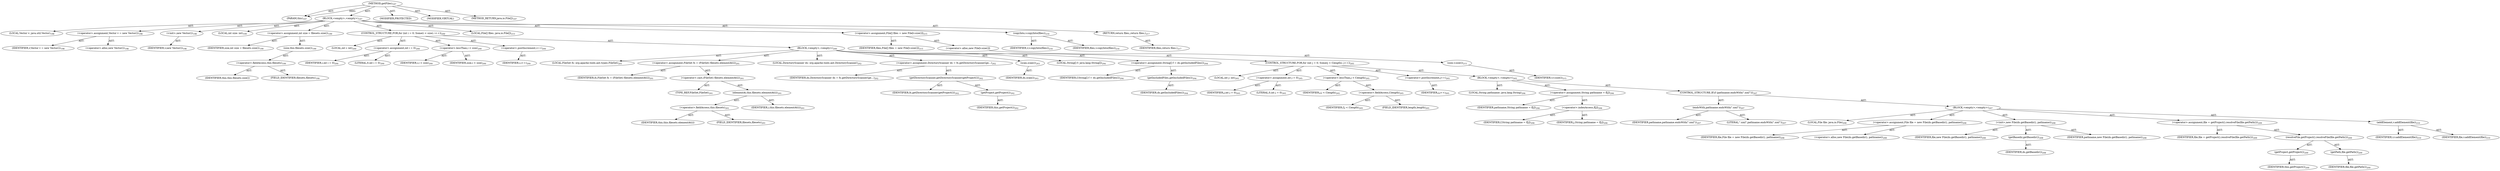 digraph "getFiles" {  
"111669149702" [label = <(METHOD,getFiles)<SUB>197</SUB>> ]
"115964116995" [label = <(PARAM,this)<SUB>197</SUB>> ]
"25769803789" [label = <(BLOCK,&lt;empty&gt;,&lt;empty&gt;)<SUB>197</SUB>> ]
"94489280519" [label = <(LOCAL,Vector v: java.util.Vector)<SUB>198</SUB>> ]
"30064771122" [label = <(&lt;operator&gt;.assignment,Vector v = new Vector())<SUB>198</SUB>> ]
"68719476787" [label = <(IDENTIFIER,v,Vector v = new Vector())<SUB>198</SUB>> ]
"30064771123" [label = <(&lt;operator&gt;.alloc,new Vector())<SUB>198</SUB>> ]
"30064771124" [label = <(&lt;init&gt;,new Vector())<SUB>198</SUB>> ]
"68719476788" [label = <(IDENTIFIER,v,new Vector())<SUB>198</SUB>> ]
"94489280520" [label = <(LOCAL,int size: int)<SUB>199</SUB>> ]
"30064771125" [label = <(&lt;operator&gt;.assignment,int size = filesets.size())<SUB>199</SUB>> ]
"68719476789" [label = <(IDENTIFIER,size,int size = filesets.size())<SUB>199</SUB>> ]
"30064771126" [label = <(size,this.filesets.size())<SUB>199</SUB>> ]
"30064771127" [label = <(&lt;operator&gt;.fieldAccess,this.filesets)<SUB>199</SUB>> ]
"68719476790" [label = <(IDENTIFIER,this,this.filesets.size())> ]
"55834574861" [label = <(FIELD_IDENTIFIER,filesets,filesets)<SUB>199</SUB>> ]
"47244640261" [label = <(CONTROL_STRUCTURE,FOR,for (int i = 0; Some(i &lt; size); i++))<SUB>200</SUB>> ]
"94489280521" [label = <(LOCAL,int i: int)<SUB>200</SUB>> ]
"30064771128" [label = <(&lt;operator&gt;.assignment,int i = 0)<SUB>200</SUB>> ]
"68719476791" [label = <(IDENTIFIER,i,int i = 0)<SUB>200</SUB>> ]
"90194313220" [label = <(LITERAL,0,int i = 0)<SUB>200</SUB>> ]
"30064771129" [label = <(&lt;operator&gt;.lessThan,i &lt; size)<SUB>200</SUB>> ]
"68719476792" [label = <(IDENTIFIER,i,i &lt; size)<SUB>200</SUB>> ]
"68719476793" [label = <(IDENTIFIER,size,i &lt; size)<SUB>200</SUB>> ]
"30064771130" [label = <(&lt;operator&gt;.postIncrement,i++)<SUB>200</SUB>> ]
"68719476794" [label = <(IDENTIFIER,i,i++)<SUB>200</SUB>> ]
"25769803790" [label = <(BLOCK,&lt;empty&gt;,&lt;empty&gt;)<SUB>200</SUB>> ]
"94489280522" [label = <(LOCAL,FileSet fs: org.apache.tools.ant.types.FileSet)<SUB>201</SUB>> ]
"30064771131" [label = <(&lt;operator&gt;.assignment,FileSet fs = (FileSet) filesets.elementAt(i))<SUB>201</SUB>> ]
"68719476795" [label = <(IDENTIFIER,fs,FileSet fs = (FileSet) filesets.elementAt(i))<SUB>201</SUB>> ]
"30064771132" [label = <(&lt;operator&gt;.cast,(FileSet) filesets.elementAt(i))<SUB>201</SUB>> ]
"180388626435" [label = <(TYPE_REF,FileSet,FileSet)<SUB>201</SUB>> ]
"30064771133" [label = <(elementAt,this.filesets.elementAt(i))<SUB>201</SUB>> ]
"30064771134" [label = <(&lt;operator&gt;.fieldAccess,this.filesets)<SUB>201</SUB>> ]
"68719476796" [label = <(IDENTIFIER,this,this.filesets.elementAt(i))> ]
"55834574862" [label = <(FIELD_IDENTIFIER,filesets,filesets)<SUB>201</SUB>> ]
"68719476797" [label = <(IDENTIFIER,i,this.filesets.elementAt(i))<SUB>201</SUB>> ]
"94489280523" [label = <(LOCAL,DirectoryScanner ds: org.apache.tools.ant.DirectoryScanner)<SUB>202</SUB>> ]
"30064771135" [label = <(&lt;operator&gt;.assignment,DirectoryScanner ds = fs.getDirectoryScanner(ge...)<SUB>202</SUB>> ]
"68719476798" [label = <(IDENTIFIER,ds,DirectoryScanner ds = fs.getDirectoryScanner(ge...)<SUB>202</SUB>> ]
"30064771136" [label = <(getDirectoryScanner,getDirectoryScanner(getProject()))<SUB>202</SUB>> ]
"68719476799" [label = <(IDENTIFIER,fs,getDirectoryScanner(getProject()))<SUB>202</SUB>> ]
"30064771137" [label = <(getProject,getProject())<SUB>202</SUB>> ]
"68719476741" [label = <(IDENTIFIER,this,getProject())<SUB>202</SUB>> ]
"30064771138" [label = <(scan,scan())<SUB>203</SUB>> ]
"68719476800" [label = <(IDENTIFIER,ds,scan())<SUB>203</SUB>> ]
"94489280524" [label = <(LOCAL,String[] f: java.lang.String[])<SUB>204</SUB>> ]
"30064771139" [label = <(&lt;operator&gt;.assignment,String[] f = ds.getIncludedFiles())<SUB>204</SUB>> ]
"68719476801" [label = <(IDENTIFIER,f,String[] f = ds.getIncludedFiles())<SUB>204</SUB>> ]
"30064771140" [label = <(getIncludedFiles,getIncludedFiles())<SUB>204</SUB>> ]
"68719476802" [label = <(IDENTIFIER,ds,getIncludedFiles())<SUB>204</SUB>> ]
"47244640262" [label = <(CONTROL_STRUCTURE,FOR,for (int j = 0; Some(j &lt; f.length); j++))<SUB>205</SUB>> ]
"94489280525" [label = <(LOCAL,int j: int)<SUB>205</SUB>> ]
"30064771141" [label = <(&lt;operator&gt;.assignment,int j = 0)<SUB>205</SUB>> ]
"68719476803" [label = <(IDENTIFIER,j,int j = 0)<SUB>205</SUB>> ]
"90194313221" [label = <(LITERAL,0,int j = 0)<SUB>205</SUB>> ]
"30064771142" [label = <(&lt;operator&gt;.lessThan,j &lt; f.length)<SUB>205</SUB>> ]
"68719476804" [label = <(IDENTIFIER,j,j &lt; f.length)<SUB>205</SUB>> ]
"30064771143" [label = <(&lt;operator&gt;.fieldAccess,f.length)<SUB>205</SUB>> ]
"68719476805" [label = <(IDENTIFIER,f,j &lt; f.length)<SUB>205</SUB>> ]
"55834574863" [label = <(FIELD_IDENTIFIER,length,length)<SUB>205</SUB>> ]
"30064771144" [label = <(&lt;operator&gt;.postIncrement,j++)<SUB>205</SUB>> ]
"68719476806" [label = <(IDENTIFIER,j,j++)<SUB>205</SUB>> ]
"25769803791" [label = <(BLOCK,&lt;empty&gt;,&lt;empty&gt;)<SUB>205</SUB>> ]
"94489280526" [label = <(LOCAL,String pathname: java.lang.String)<SUB>206</SUB>> ]
"30064771145" [label = <(&lt;operator&gt;.assignment,String pathname = f[j])<SUB>206</SUB>> ]
"68719476807" [label = <(IDENTIFIER,pathname,String pathname = f[j])<SUB>206</SUB>> ]
"30064771146" [label = <(&lt;operator&gt;.indexAccess,f[j])<SUB>206</SUB>> ]
"68719476808" [label = <(IDENTIFIER,f,String pathname = f[j])<SUB>206</SUB>> ]
"68719476809" [label = <(IDENTIFIER,j,String pathname = f[j])<SUB>206</SUB>> ]
"47244640263" [label = <(CONTROL_STRUCTURE,IF,if (pathname.endsWith(&quot;.xml&quot;)))<SUB>207</SUB>> ]
"30064771147" [label = <(endsWith,pathname.endsWith(&quot;.xml&quot;))<SUB>207</SUB>> ]
"68719476810" [label = <(IDENTIFIER,pathname,pathname.endsWith(&quot;.xml&quot;))<SUB>207</SUB>> ]
"90194313222" [label = <(LITERAL,&quot;.xml&quot;,pathname.endsWith(&quot;.xml&quot;))<SUB>207</SUB>> ]
"25769803792" [label = <(BLOCK,&lt;empty&gt;,&lt;empty&gt;)<SUB>207</SUB>> ]
"94489280527" [label = <(LOCAL,File file: java.io.File)<SUB>208</SUB>> ]
"30064771148" [label = <(&lt;operator&gt;.assignment,File file = new File(ds.getBasedir(), pathname))<SUB>208</SUB>> ]
"68719476811" [label = <(IDENTIFIER,file,File file = new File(ds.getBasedir(), pathname))<SUB>208</SUB>> ]
"30064771149" [label = <(&lt;operator&gt;.alloc,new File(ds.getBasedir(), pathname))<SUB>208</SUB>> ]
"30064771150" [label = <(&lt;init&gt;,new File(ds.getBasedir(), pathname))<SUB>208</SUB>> ]
"68719476812" [label = <(IDENTIFIER,file,new File(ds.getBasedir(), pathname))<SUB>208</SUB>> ]
"30064771151" [label = <(getBasedir,getBasedir())<SUB>208</SUB>> ]
"68719476813" [label = <(IDENTIFIER,ds,getBasedir())<SUB>208</SUB>> ]
"68719476814" [label = <(IDENTIFIER,pathname,new File(ds.getBasedir(), pathname))<SUB>208</SUB>> ]
"30064771152" [label = <(&lt;operator&gt;.assignment,file = getProject().resolveFile(file.getPath()))<SUB>209</SUB>> ]
"68719476815" [label = <(IDENTIFIER,file,file = getProject().resolveFile(file.getPath()))<SUB>209</SUB>> ]
"30064771153" [label = <(resolveFile,getProject().resolveFile(file.getPath()))<SUB>209</SUB>> ]
"30064771154" [label = <(getProject,getProject())<SUB>209</SUB>> ]
"68719476742" [label = <(IDENTIFIER,this,getProject())<SUB>209</SUB>> ]
"30064771155" [label = <(getPath,file.getPath())<SUB>209</SUB>> ]
"68719476816" [label = <(IDENTIFIER,file,file.getPath())<SUB>209</SUB>> ]
"30064771156" [label = <(addElement,v.addElement(file))<SUB>210</SUB>> ]
"68719476817" [label = <(IDENTIFIER,v,v.addElement(file))<SUB>210</SUB>> ]
"68719476818" [label = <(IDENTIFIER,file,v.addElement(file))<SUB>210</SUB>> ]
"94489280528" [label = <(LOCAL,File[] files: java.io.File[])<SUB>215</SUB>> ]
"30064771157" [label = <(&lt;operator&gt;.assignment,File[] files = new File[v.size()])<SUB>215</SUB>> ]
"68719476819" [label = <(IDENTIFIER,files,File[] files = new File[v.size()])<SUB>215</SUB>> ]
"30064771158" [label = <(&lt;operator&gt;.alloc,new File[v.size()])> ]
"30064771159" [label = <(size,v.size())<SUB>215</SUB>> ]
"68719476820" [label = <(IDENTIFIER,v,v.size())<SUB>215</SUB>> ]
"30064771160" [label = <(copyInto,v.copyInto(files))<SUB>216</SUB>> ]
"68719476821" [label = <(IDENTIFIER,v,v.copyInto(files))<SUB>216</SUB>> ]
"68719476822" [label = <(IDENTIFIER,files,v.copyInto(files))<SUB>216</SUB>> ]
"146028888066" [label = <(RETURN,return files;,return files;)<SUB>217</SUB>> ]
"68719476823" [label = <(IDENTIFIER,files,return files;)<SUB>217</SUB>> ]
"133143986196" [label = <(MODIFIER,PROTECTED)> ]
"133143986197" [label = <(MODIFIER,VIRTUAL)> ]
"128849018886" [label = <(METHOD_RETURN,java.io.File[])<SUB>197</SUB>> ]
  "111669149702" -> "115964116995"  [ label = "AST: "] 
  "111669149702" -> "25769803789"  [ label = "AST: "] 
  "111669149702" -> "133143986196"  [ label = "AST: "] 
  "111669149702" -> "133143986197"  [ label = "AST: "] 
  "111669149702" -> "128849018886"  [ label = "AST: "] 
  "25769803789" -> "94489280519"  [ label = "AST: "] 
  "25769803789" -> "30064771122"  [ label = "AST: "] 
  "25769803789" -> "30064771124"  [ label = "AST: "] 
  "25769803789" -> "94489280520"  [ label = "AST: "] 
  "25769803789" -> "30064771125"  [ label = "AST: "] 
  "25769803789" -> "47244640261"  [ label = "AST: "] 
  "25769803789" -> "94489280528"  [ label = "AST: "] 
  "25769803789" -> "30064771157"  [ label = "AST: "] 
  "25769803789" -> "30064771160"  [ label = "AST: "] 
  "25769803789" -> "146028888066"  [ label = "AST: "] 
  "30064771122" -> "68719476787"  [ label = "AST: "] 
  "30064771122" -> "30064771123"  [ label = "AST: "] 
  "30064771124" -> "68719476788"  [ label = "AST: "] 
  "30064771125" -> "68719476789"  [ label = "AST: "] 
  "30064771125" -> "30064771126"  [ label = "AST: "] 
  "30064771126" -> "30064771127"  [ label = "AST: "] 
  "30064771127" -> "68719476790"  [ label = "AST: "] 
  "30064771127" -> "55834574861"  [ label = "AST: "] 
  "47244640261" -> "94489280521"  [ label = "AST: "] 
  "47244640261" -> "30064771128"  [ label = "AST: "] 
  "47244640261" -> "30064771129"  [ label = "AST: "] 
  "47244640261" -> "30064771130"  [ label = "AST: "] 
  "47244640261" -> "25769803790"  [ label = "AST: "] 
  "30064771128" -> "68719476791"  [ label = "AST: "] 
  "30064771128" -> "90194313220"  [ label = "AST: "] 
  "30064771129" -> "68719476792"  [ label = "AST: "] 
  "30064771129" -> "68719476793"  [ label = "AST: "] 
  "30064771130" -> "68719476794"  [ label = "AST: "] 
  "25769803790" -> "94489280522"  [ label = "AST: "] 
  "25769803790" -> "30064771131"  [ label = "AST: "] 
  "25769803790" -> "94489280523"  [ label = "AST: "] 
  "25769803790" -> "30064771135"  [ label = "AST: "] 
  "25769803790" -> "30064771138"  [ label = "AST: "] 
  "25769803790" -> "94489280524"  [ label = "AST: "] 
  "25769803790" -> "30064771139"  [ label = "AST: "] 
  "25769803790" -> "47244640262"  [ label = "AST: "] 
  "30064771131" -> "68719476795"  [ label = "AST: "] 
  "30064771131" -> "30064771132"  [ label = "AST: "] 
  "30064771132" -> "180388626435"  [ label = "AST: "] 
  "30064771132" -> "30064771133"  [ label = "AST: "] 
  "30064771133" -> "30064771134"  [ label = "AST: "] 
  "30064771133" -> "68719476797"  [ label = "AST: "] 
  "30064771134" -> "68719476796"  [ label = "AST: "] 
  "30064771134" -> "55834574862"  [ label = "AST: "] 
  "30064771135" -> "68719476798"  [ label = "AST: "] 
  "30064771135" -> "30064771136"  [ label = "AST: "] 
  "30064771136" -> "68719476799"  [ label = "AST: "] 
  "30064771136" -> "30064771137"  [ label = "AST: "] 
  "30064771137" -> "68719476741"  [ label = "AST: "] 
  "30064771138" -> "68719476800"  [ label = "AST: "] 
  "30064771139" -> "68719476801"  [ label = "AST: "] 
  "30064771139" -> "30064771140"  [ label = "AST: "] 
  "30064771140" -> "68719476802"  [ label = "AST: "] 
  "47244640262" -> "94489280525"  [ label = "AST: "] 
  "47244640262" -> "30064771141"  [ label = "AST: "] 
  "47244640262" -> "30064771142"  [ label = "AST: "] 
  "47244640262" -> "30064771144"  [ label = "AST: "] 
  "47244640262" -> "25769803791"  [ label = "AST: "] 
  "30064771141" -> "68719476803"  [ label = "AST: "] 
  "30064771141" -> "90194313221"  [ label = "AST: "] 
  "30064771142" -> "68719476804"  [ label = "AST: "] 
  "30064771142" -> "30064771143"  [ label = "AST: "] 
  "30064771143" -> "68719476805"  [ label = "AST: "] 
  "30064771143" -> "55834574863"  [ label = "AST: "] 
  "30064771144" -> "68719476806"  [ label = "AST: "] 
  "25769803791" -> "94489280526"  [ label = "AST: "] 
  "25769803791" -> "30064771145"  [ label = "AST: "] 
  "25769803791" -> "47244640263"  [ label = "AST: "] 
  "30064771145" -> "68719476807"  [ label = "AST: "] 
  "30064771145" -> "30064771146"  [ label = "AST: "] 
  "30064771146" -> "68719476808"  [ label = "AST: "] 
  "30064771146" -> "68719476809"  [ label = "AST: "] 
  "47244640263" -> "30064771147"  [ label = "AST: "] 
  "47244640263" -> "25769803792"  [ label = "AST: "] 
  "30064771147" -> "68719476810"  [ label = "AST: "] 
  "30064771147" -> "90194313222"  [ label = "AST: "] 
  "25769803792" -> "94489280527"  [ label = "AST: "] 
  "25769803792" -> "30064771148"  [ label = "AST: "] 
  "25769803792" -> "30064771150"  [ label = "AST: "] 
  "25769803792" -> "30064771152"  [ label = "AST: "] 
  "25769803792" -> "30064771156"  [ label = "AST: "] 
  "30064771148" -> "68719476811"  [ label = "AST: "] 
  "30064771148" -> "30064771149"  [ label = "AST: "] 
  "30064771150" -> "68719476812"  [ label = "AST: "] 
  "30064771150" -> "30064771151"  [ label = "AST: "] 
  "30064771150" -> "68719476814"  [ label = "AST: "] 
  "30064771151" -> "68719476813"  [ label = "AST: "] 
  "30064771152" -> "68719476815"  [ label = "AST: "] 
  "30064771152" -> "30064771153"  [ label = "AST: "] 
  "30064771153" -> "30064771154"  [ label = "AST: "] 
  "30064771153" -> "30064771155"  [ label = "AST: "] 
  "30064771154" -> "68719476742"  [ label = "AST: "] 
  "30064771155" -> "68719476816"  [ label = "AST: "] 
  "30064771156" -> "68719476817"  [ label = "AST: "] 
  "30064771156" -> "68719476818"  [ label = "AST: "] 
  "30064771157" -> "68719476819"  [ label = "AST: "] 
  "30064771157" -> "30064771158"  [ label = "AST: "] 
  "30064771158" -> "30064771159"  [ label = "AST: "] 
  "30064771159" -> "68719476820"  [ label = "AST: "] 
  "30064771160" -> "68719476821"  [ label = "AST: "] 
  "30064771160" -> "68719476822"  [ label = "AST: "] 
  "146028888066" -> "68719476823"  [ label = "AST: "] 
  "111669149702" -> "115964116995"  [ label = "DDG: "] 
}

